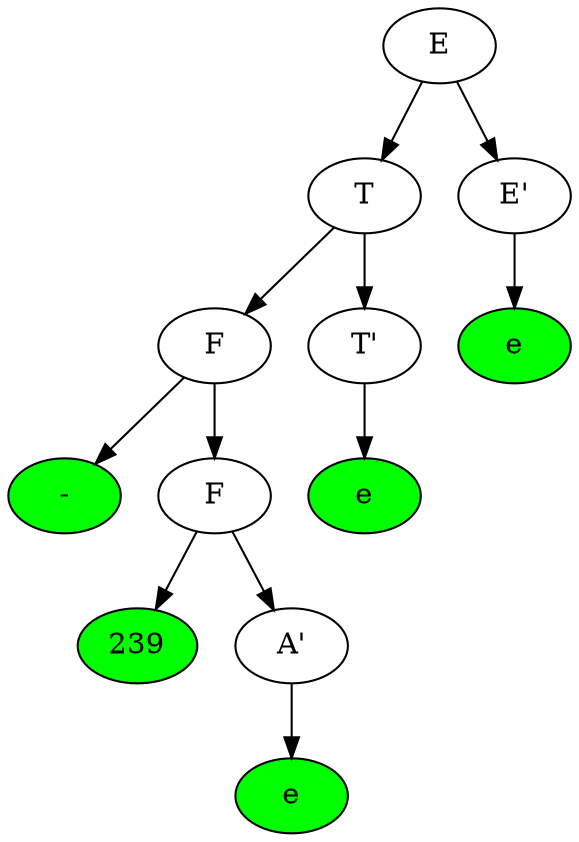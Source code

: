 digraph parseTree {
	ordering=out;
	a_0 [label="E"];
	a_1 [label="T"];
	a_2 [label="F"];
	a_3 [label="-"; style=filled; fillcolor=green;];
	a_4 [label="F"];
	a_5 [label="239"; style=filled; fillcolor=green;];
	a_6 [label="A'"];
	a_7 [label="e"; style=filled; fillcolor=green;];
	a_6 -> a_7
	a_4 -> a_5
	a_4 -> a_6
	a_2 -> a_3
	a_2 -> a_4
	a_8 [label="T'"];
	a_9 [label="e"; style=filled; fillcolor=green;];
	a_8 -> a_9
	a_1 -> a_2
	a_1 -> a_8
	a_10 [label="E'"];
	a_11 [label="e"; style=filled; fillcolor=green;];
	a_10 -> a_11
	a_0 -> a_1
	a_0 -> a_10
}
